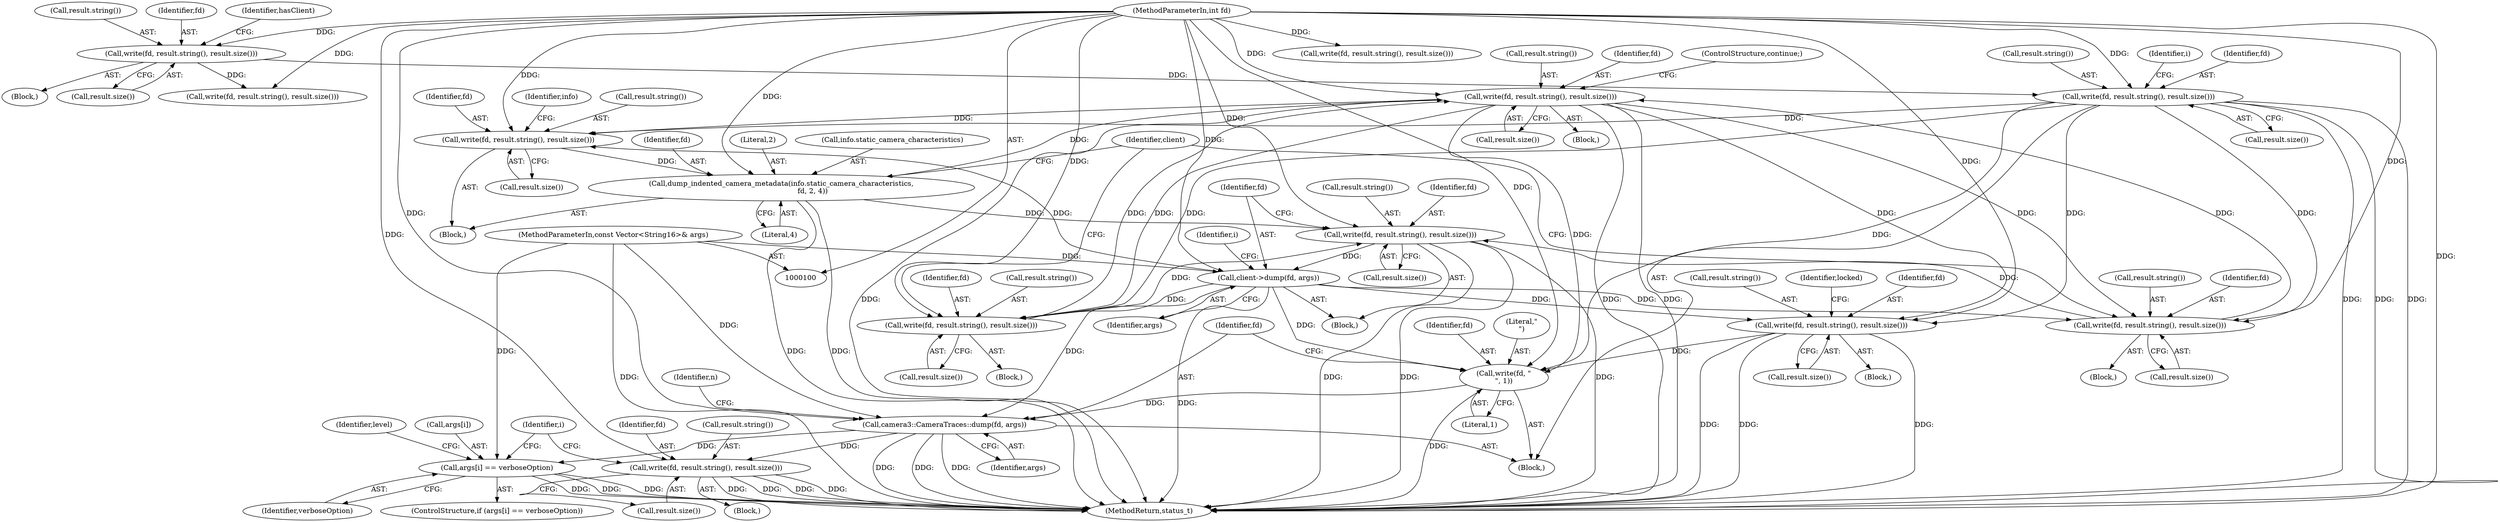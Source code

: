 digraph "0_Android_c9ab2b0bb05a7e19fb057e79b36e232809d70122@API" {
"1000304" [label="(Call,write(fd, result.string(), result.size()))"];
"1000278" [label="(Call,dump_indented_camera_metadata(info.static_camera_characteristics,\n                            fd, 2, 4))"];
"1000274" [label="(Call,write(fd, result.string(), result.size()))"];
"1000188" [label="(Call,write(fd, result.string(), result.size()))"];
"1000133" [label="(Call,write(fd, result.string(), result.size()))"];
"1000101" [label="(MethodParameterIn,int fd)"];
"1000304" [label="(Call,write(fd, result.string(), result.size()))"];
"1000287" [label="(Call,write(fd, result.string(), result.size()))"];
"1000320" [label="(Call,client->dump(fd, args))"];
"1000316" [label="(Call,write(fd, result.string(), result.size()))"];
"1000223" [label="(Call,write(fd, result.string(), result.size()))"];
"1000102" [label="(MethodParameterIn,const Vector<String16>& args)"];
"1000331" [label="(Call,write(fd, result.string(), result.size()))"];
"1000338" [label="(Call,write(fd, \"\n\", 1))"];
"1000342" [label="(Call,camera3::CameraTraces::dump(fd, args))"];
"1000364" [label="(Call,args[i] == verboseOption)"];
"1000383" [label="(Call,write(fd, result.string(), result.size()))"];
"1000116" [label="(Call,write(fd, result.string(), result.size()))"];
"1000226" [label="(Call,result.size())"];
"1000307" [label="(Call,result.size())"];
"1000189" [label="(Identifier,fd)"];
"1000130" [label="(Block,)"];
"1000326" [label="(Block,)"];
"1000343" [label="(Identifier,fd)"];
"1000365" [label="(Call,args[i])"];
"1000274" [label="(Call,write(fd, result.string(), result.size()))"];
"1000385" [label="(Call,result.string())"];
"1000283" [label="(Literal,2)"];
"1000277" [label="(Call,result.size())"];
"1000279" [label="(Call,info.static_camera_characteristics)"];
"1000102" [label="(MethodParameterIn,const Vector<String16>& args)"];
"1000308" [label="(ControlStructure,continue;)"];
"1000220" [label="(Block,)"];
"1000368" [label="(Identifier,verboseOption)"];
"1000101" [label="(MethodParameterIn,int fd)"];
"1000223" [label="(Call,write(fd, result.string(), result.size()))"];
"1000299" [label="(Block,)"];
"1000278" [label="(Call,dump_indented_camera_metadata(info.static_camera_characteristics,\n                            fd, 2, 4))"];
"1000332" [label="(Identifier,fd)"];
"1000288" [label="(Identifier,fd)"];
"1000136" [label="(Call,result.size())"];
"1000340" [label="(Literal,\"\n\")"];
"1000333" [label="(Call,result.string())"];
"1000347" [label="(Identifier,n)"];
"1000286" [label="(Block,)"];
"1000225" [label="(Call,result.string())"];
"1000275" [label="(Identifier,fd)"];
"1000360" [label="(Identifier,i)"];
"1000369" [label="(Block,)"];
"1000293" [label="(Identifier,client)"];
"1000284" [label="(Literal,4)"];
"1000133" [label="(Call,write(fd, result.string(), result.size()))"];
"1000319" [label="(Call,result.size())"];
"1000363" [label="(ControlStructure,if (args[i] == verboseOption))"];
"1000276" [label="(Call,result.string())"];
"1000135" [label="(Call,result.string())"];
"1000191" [label="(Call,result.size())"];
"1000304" [label="(Call,write(fd, result.string(), result.size()))"];
"1000190" [label="(Call,result.string())"];
"1000342" [label="(Call,camera3::CameraTraces::dump(fd, args))"];
"1000322" [label="(Identifier,args)"];
"1000320" [label="(Call,client->dump(fd, args))"];
"1000318" [label="(Call,result.string())"];
"1000389" [label="(MethodReturn,status_t)"];
"1000306" [label="(Call,result.string())"];
"1000383" [label="(Call,write(fd, result.string(), result.size()))"];
"1000282" [label="(Identifier,fd)"];
"1000287" [label="(Call,write(fd, result.string(), result.size()))"];
"1000149" [label="(Call,write(fd, result.string(), result.size()))"];
"1000224" [label="(Identifier,fd)"];
"1000339" [label="(Identifier,fd)"];
"1000344" [label="(Identifier,args)"];
"1000195" [label="(Identifier,i)"];
"1000280" [label="(Identifier,info)"];
"1000289" [label="(Call,result.string())"];
"1000317" [label="(Identifier,fd)"];
"1000334" [label="(Call,result.size())"];
"1000364" [label="(Call,args[i] == verboseOption)"];
"1000336" [label="(Identifier,locked)"];
"1000201" [label="(Identifier,i)"];
"1000321" [label="(Identifier,fd)"];
"1000271" [label="(Block,)"];
"1000134" [label="(Identifier,fd)"];
"1000341" [label="(Literal,1)"];
"1000384" [label="(Identifier,fd)"];
"1000316" [label="(Call,write(fd, result.string(), result.size()))"];
"1000139" [label="(Identifier,hasClient)"];
"1000202" [label="(Block,)"];
"1000331" [label="(Call,write(fd, result.string(), result.size()))"];
"1000338" [label="(Call,write(fd, \"\n\", 1))"];
"1000386" [label="(Call,result.size())"];
"1000373" [label="(Identifier,level)"];
"1000121" [label="(Block,)"];
"1000305" [label="(Identifier,fd)"];
"1000188" [label="(Call,write(fd, result.string(), result.size()))"];
"1000290" [label="(Call,result.size())"];
"1000304" -> "1000299"  [label="AST: "];
"1000304" -> "1000307"  [label="CFG: "];
"1000305" -> "1000304"  [label="AST: "];
"1000306" -> "1000304"  [label="AST: "];
"1000307" -> "1000304"  [label="AST: "];
"1000308" -> "1000304"  [label="CFG: "];
"1000304" -> "1000389"  [label="DDG: "];
"1000304" -> "1000389"  [label="DDG: "];
"1000304" -> "1000389"  [label="DDG: "];
"1000304" -> "1000223"  [label="DDG: "];
"1000304" -> "1000274"  [label="DDG: "];
"1000304" -> "1000287"  [label="DDG: "];
"1000278" -> "1000304"  [label="DDG: "];
"1000287" -> "1000304"  [label="DDG: "];
"1000223" -> "1000304"  [label="DDG: "];
"1000101" -> "1000304"  [label="DDG: "];
"1000304" -> "1000331"  [label="DDG: "];
"1000304" -> "1000338"  [label="DDG: "];
"1000278" -> "1000271"  [label="AST: "];
"1000278" -> "1000284"  [label="CFG: "];
"1000279" -> "1000278"  [label="AST: "];
"1000282" -> "1000278"  [label="AST: "];
"1000283" -> "1000278"  [label="AST: "];
"1000284" -> "1000278"  [label="AST: "];
"1000293" -> "1000278"  [label="CFG: "];
"1000278" -> "1000389"  [label="DDG: "];
"1000278" -> "1000389"  [label="DDG: "];
"1000274" -> "1000278"  [label="DDG: "];
"1000101" -> "1000278"  [label="DDG: "];
"1000278" -> "1000316"  [label="DDG: "];
"1000274" -> "1000271"  [label="AST: "];
"1000274" -> "1000277"  [label="CFG: "];
"1000275" -> "1000274"  [label="AST: "];
"1000276" -> "1000274"  [label="AST: "];
"1000277" -> "1000274"  [label="AST: "];
"1000280" -> "1000274"  [label="CFG: "];
"1000188" -> "1000274"  [label="DDG: "];
"1000320" -> "1000274"  [label="DDG: "];
"1000101" -> "1000274"  [label="DDG: "];
"1000188" -> "1000121"  [label="AST: "];
"1000188" -> "1000191"  [label="CFG: "];
"1000189" -> "1000188"  [label="AST: "];
"1000190" -> "1000188"  [label="AST: "];
"1000191" -> "1000188"  [label="AST: "];
"1000195" -> "1000188"  [label="CFG: "];
"1000188" -> "1000389"  [label="DDG: "];
"1000188" -> "1000389"  [label="DDG: "];
"1000188" -> "1000389"  [label="DDG: "];
"1000133" -> "1000188"  [label="DDG: "];
"1000101" -> "1000188"  [label="DDG: "];
"1000188" -> "1000223"  [label="DDG: "];
"1000188" -> "1000287"  [label="DDG: "];
"1000188" -> "1000331"  [label="DDG: "];
"1000188" -> "1000338"  [label="DDG: "];
"1000133" -> "1000130"  [label="AST: "];
"1000133" -> "1000136"  [label="CFG: "];
"1000134" -> "1000133"  [label="AST: "];
"1000135" -> "1000133"  [label="AST: "];
"1000136" -> "1000133"  [label="AST: "];
"1000139" -> "1000133"  [label="CFG: "];
"1000101" -> "1000133"  [label="DDG: "];
"1000133" -> "1000149"  [label="DDG: "];
"1000101" -> "1000100"  [label="AST: "];
"1000101" -> "1000389"  [label="DDG: "];
"1000101" -> "1000116"  [label="DDG: "];
"1000101" -> "1000149"  [label="DDG: "];
"1000101" -> "1000223"  [label="DDG: "];
"1000101" -> "1000287"  [label="DDG: "];
"1000101" -> "1000316"  [label="DDG: "];
"1000101" -> "1000320"  [label="DDG: "];
"1000101" -> "1000331"  [label="DDG: "];
"1000101" -> "1000338"  [label="DDG: "];
"1000101" -> "1000342"  [label="DDG: "];
"1000101" -> "1000383"  [label="DDG: "];
"1000287" -> "1000286"  [label="AST: "];
"1000287" -> "1000290"  [label="CFG: "];
"1000288" -> "1000287"  [label="AST: "];
"1000289" -> "1000287"  [label="AST: "];
"1000290" -> "1000287"  [label="AST: "];
"1000293" -> "1000287"  [label="CFG: "];
"1000320" -> "1000287"  [label="DDG: "];
"1000287" -> "1000316"  [label="DDG: "];
"1000320" -> "1000202"  [label="AST: "];
"1000320" -> "1000322"  [label="CFG: "];
"1000321" -> "1000320"  [label="AST: "];
"1000322" -> "1000320"  [label="AST: "];
"1000201" -> "1000320"  [label="CFG: "];
"1000320" -> "1000389"  [label="DDG: "];
"1000320" -> "1000223"  [label="DDG: "];
"1000316" -> "1000320"  [label="DDG: "];
"1000102" -> "1000320"  [label="DDG: "];
"1000320" -> "1000331"  [label="DDG: "];
"1000320" -> "1000338"  [label="DDG: "];
"1000320" -> "1000342"  [label="DDG: "];
"1000316" -> "1000202"  [label="AST: "];
"1000316" -> "1000319"  [label="CFG: "];
"1000317" -> "1000316"  [label="AST: "];
"1000318" -> "1000316"  [label="AST: "];
"1000319" -> "1000316"  [label="AST: "];
"1000321" -> "1000316"  [label="CFG: "];
"1000316" -> "1000389"  [label="DDG: "];
"1000316" -> "1000389"  [label="DDG: "];
"1000316" -> "1000389"  [label="DDG: "];
"1000223" -> "1000316"  [label="DDG: "];
"1000223" -> "1000220"  [label="AST: "];
"1000223" -> "1000226"  [label="CFG: "];
"1000224" -> "1000223"  [label="AST: "];
"1000225" -> "1000223"  [label="AST: "];
"1000226" -> "1000223"  [label="AST: "];
"1000293" -> "1000223"  [label="CFG: "];
"1000102" -> "1000100"  [label="AST: "];
"1000102" -> "1000389"  [label="DDG: "];
"1000102" -> "1000342"  [label="DDG: "];
"1000102" -> "1000364"  [label="DDG: "];
"1000331" -> "1000326"  [label="AST: "];
"1000331" -> "1000334"  [label="CFG: "];
"1000332" -> "1000331"  [label="AST: "];
"1000333" -> "1000331"  [label="AST: "];
"1000334" -> "1000331"  [label="AST: "];
"1000336" -> "1000331"  [label="CFG: "];
"1000331" -> "1000389"  [label="DDG: "];
"1000331" -> "1000389"  [label="DDG: "];
"1000331" -> "1000389"  [label="DDG: "];
"1000331" -> "1000338"  [label="DDG: "];
"1000338" -> "1000121"  [label="AST: "];
"1000338" -> "1000341"  [label="CFG: "];
"1000339" -> "1000338"  [label="AST: "];
"1000340" -> "1000338"  [label="AST: "];
"1000341" -> "1000338"  [label="AST: "];
"1000343" -> "1000338"  [label="CFG: "];
"1000338" -> "1000389"  [label="DDG: "];
"1000338" -> "1000342"  [label="DDG: "];
"1000342" -> "1000121"  [label="AST: "];
"1000342" -> "1000344"  [label="CFG: "];
"1000343" -> "1000342"  [label="AST: "];
"1000344" -> "1000342"  [label="AST: "];
"1000347" -> "1000342"  [label="CFG: "];
"1000342" -> "1000389"  [label="DDG: "];
"1000342" -> "1000389"  [label="DDG: "];
"1000342" -> "1000389"  [label="DDG: "];
"1000342" -> "1000364"  [label="DDG: "];
"1000342" -> "1000383"  [label="DDG: "];
"1000364" -> "1000363"  [label="AST: "];
"1000364" -> "1000368"  [label="CFG: "];
"1000365" -> "1000364"  [label="AST: "];
"1000368" -> "1000364"  [label="AST: "];
"1000373" -> "1000364"  [label="CFG: "];
"1000360" -> "1000364"  [label="CFG: "];
"1000364" -> "1000389"  [label="DDG: "];
"1000364" -> "1000389"  [label="DDG: "];
"1000364" -> "1000389"  [label="DDG: "];
"1000383" -> "1000369"  [label="AST: "];
"1000383" -> "1000386"  [label="CFG: "];
"1000384" -> "1000383"  [label="AST: "];
"1000385" -> "1000383"  [label="AST: "];
"1000386" -> "1000383"  [label="AST: "];
"1000360" -> "1000383"  [label="CFG: "];
"1000383" -> "1000389"  [label="DDG: "];
"1000383" -> "1000389"  [label="DDG: "];
"1000383" -> "1000389"  [label="DDG: "];
"1000383" -> "1000389"  [label="DDG: "];
}
